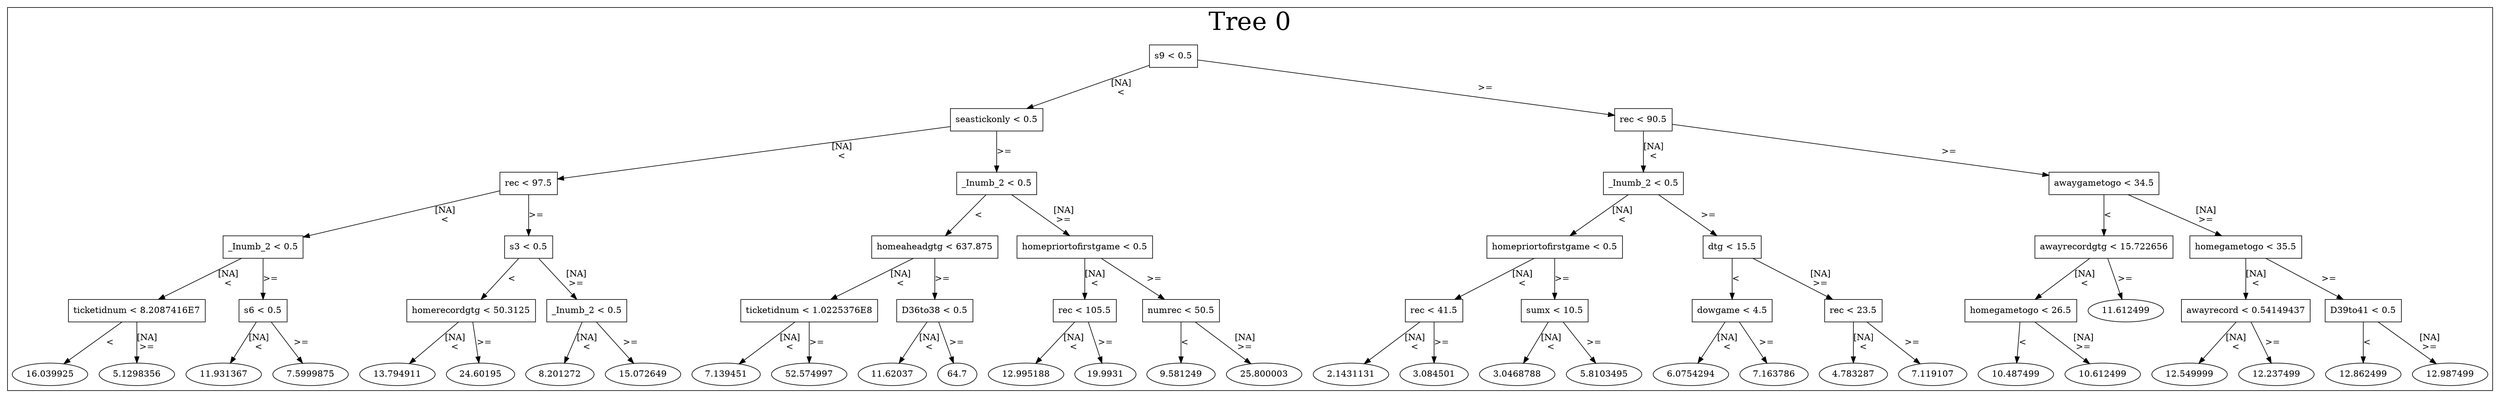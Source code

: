 /*
Generated by:
    http://https://github.com/h2oai/h2o-3/tree/master/h2o-genmodel/src/main/java/hex/genmodel/tools/PrintMojo.java
*/

/*
On a mac:

$ brew install graphviz
$ dot -Tpng file.gv -o file.png
$ open file.png
*/

digraph G {

subgraph cluster_0 {
/* Nodes */

/* Level 0 */
{
"SG_0_Node_0" [shape=box, fontsize=14, label="s9 < 0.5"]
}

/* Level 1 */
{
"SG_0_Node_1" [shape=box, fontsize=14, label="seastickonly < 0.5"]
"SG_0_Node_2" [shape=box, fontsize=14, label="rec < 90.5"]
}

/* Level 2 */
{
"SG_0_Node_3" [shape=box, fontsize=14, label="rec < 97.5"]
"SG_0_Node_4" [shape=box, fontsize=14, label="_Inumb_2 < 0.5"]
"SG_0_Node_5" [shape=box, fontsize=14, label="_Inumb_2 < 0.5"]
"SG_0_Node_6" [shape=box, fontsize=14, label="awaygametogo < 34.5"]
}

/* Level 3 */
{
"SG_0_Node_7" [shape=box, fontsize=14, label="_Inumb_2 < 0.5"]
"SG_0_Node_8" [shape=box, fontsize=14, label="s3 < 0.5"]
"SG_0_Node_9" [shape=box, fontsize=14, label="homeaheadgtg < 637.875"]
"SG_0_Node_10" [shape=box, fontsize=14, label="homepriortofirstgame < 0.5"]
"SG_0_Node_11" [shape=box, fontsize=14, label="homepriortofirstgame < 0.5"]
"SG_0_Node_12" [shape=box, fontsize=14, label="dtg < 15.5"]
"SG_0_Node_13" [shape=box, fontsize=14, label="awayrecordgtg < 15.722656"]
"SG_0_Node_14" [shape=box, fontsize=14, label="homegametogo < 35.5"]
}

/* Level 4 */
{
"SG_0_Node_15" [shape=box, fontsize=14, label="ticketidnum < 8.2087416E7"]
"SG_0_Node_16" [shape=box, fontsize=14, label="s6 < 0.5"]
"SG_0_Node_17" [shape=box, fontsize=14, label="homerecordgtg < 50.3125"]
"SG_0_Node_18" [shape=box, fontsize=14, label="_Inumb_2 < 0.5"]
"SG_0_Node_19" [shape=box, fontsize=14, label="ticketidnum < 1.0225376E8"]
"SG_0_Node_20" [shape=box, fontsize=14, label="D36to38 < 0.5"]
"SG_0_Node_21" [shape=box, fontsize=14, label="rec < 105.5"]
"SG_0_Node_22" [shape=box, fontsize=14, label="numrec < 50.5"]
"SG_0_Node_23" [shape=box, fontsize=14, label="rec < 41.5"]
"SG_0_Node_24" [shape=box, fontsize=14, label="sumx < 10.5"]
"SG_0_Node_25" [shape=box, fontsize=14, label="dowgame < 4.5"]
"SG_0_Node_26" [shape=box, fontsize=14, label="rec < 23.5"]
"SG_0_Node_27" [shape=box, fontsize=14, label="homegametogo < 26.5"]
"SG_0_Node_60" [fontsize=14, label="11.612499"]
"SG_0_Node_29" [shape=box, fontsize=14, label="awayrecord < 0.54149437"]
"SG_0_Node_30" [shape=box, fontsize=14, label="D39to41 < 0.5"]
}

/* Level 5 */
{
"SG_0_Node_61" [fontsize=14, label="16.039925"]
"SG_0_Node_62" [fontsize=14, label="5.1298356"]
"SG_0_Node_63" [fontsize=14, label="11.931367"]
"SG_0_Node_64" [fontsize=14, label="7.5999875"]
"SG_0_Node_65" [fontsize=14, label="13.794911"]
"SG_0_Node_66" [fontsize=14, label="24.60195"]
"SG_0_Node_67" [fontsize=14, label="8.201272"]
"SG_0_Node_68" [fontsize=14, label="15.072649"]
"SG_0_Node_69" [fontsize=14, label="7.139451"]
"SG_0_Node_70" [fontsize=14, label="52.574997"]
"SG_0_Node_71" [fontsize=14, label="11.62037"]
"SG_0_Node_72" [fontsize=14, label="64.7"]
"SG_0_Node_73" [fontsize=14, label="12.995188"]
"SG_0_Node_74" [fontsize=14, label="19.9931"]
"SG_0_Node_75" [fontsize=14, label="9.581249"]
"SG_0_Node_76" [fontsize=14, label="25.800003"]
"SG_0_Node_77" [fontsize=14, label="2.1431131"]
"SG_0_Node_78" [fontsize=14, label="3.084501"]
"SG_0_Node_79" [fontsize=14, label="3.0468788"]
"SG_0_Node_80" [fontsize=14, label="5.8103495"]
"SG_0_Node_81" [fontsize=14, label="6.0754294"]
"SG_0_Node_82" [fontsize=14, label="7.163786"]
"SG_0_Node_83" [fontsize=14, label="4.783287"]
"SG_0_Node_84" [fontsize=14, label="7.119107"]
"SG_0_Node_85" [fontsize=14, label="10.487499"]
"SG_0_Node_86" [fontsize=14, label="10.612499"]
"SG_0_Node_87" [fontsize=14, label="12.549999"]
"SG_0_Node_88" [fontsize=14, label="12.237499"]
"SG_0_Node_89" [fontsize=14, label="12.862499"]
"SG_0_Node_90" [fontsize=14, label="12.987499"]
}

/* Edges */
"SG_0_Node_0" -> "SG_0_Node_1" [fontsize=14, label="[NA]
<
"]
"SG_0_Node_0" -> "SG_0_Node_2" [fontsize=14, label=">=
"]
"SG_0_Node_2" -> "SG_0_Node_5" [fontsize=14, label="[NA]
<
"]
"SG_0_Node_2" -> "SG_0_Node_6" [fontsize=14, label=">=
"]
"SG_0_Node_6" -> "SG_0_Node_13" [fontsize=14, label="<
"]
"SG_0_Node_6" -> "SG_0_Node_14" [fontsize=14, label="[NA]
>=
"]
"SG_0_Node_14" -> "SG_0_Node_29" [fontsize=14, label="[NA]
<
"]
"SG_0_Node_14" -> "SG_0_Node_30" [fontsize=14, label=">=
"]
"SG_0_Node_30" -> "SG_0_Node_89" [fontsize=14, label="<
"]
"SG_0_Node_30" -> "SG_0_Node_90" [fontsize=14, label="[NA]
>=
"]
"SG_0_Node_29" -> "SG_0_Node_87" [fontsize=14, label="[NA]
<
"]
"SG_0_Node_29" -> "SG_0_Node_88" [fontsize=14, label=">=
"]
"SG_0_Node_13" -> "SG_0_Node_27" [fontsize=14, label="[NA]
<
"]
"SG_0_Node_13" -> "SG_0_Node_60" [fontsize=14, label=">=
"]
"SG_0_Node_27" -> "SG_0_Node_85" [fontsize=14, label="<
"]
"SG_0_Node_27" -> "SG_0_Node_86" [fontsize=14, label="[NA]
>=
"]
"SG_0_Node_5" -> "SG_0_Node_11" [fontsize=14, label="[NA]
<
"]
"SG_0_Node_5" -> "SG_0_Node_12" [fontsize=14, label=">=
"]
"SG_0_Node_12" -> "SG_0_Node_25" [fontsize=14, label="<
"]
"SG_0_Node_12" -> "SG_0_Node_26" [fontsize=14, label="[NA]
>=
"]
"SG_0_Node_26" -> "SG_0_Node_83" [fontsize=14, label="[NA]
<
"]
"SG_0_Node_26" -> "SG_0_Node_84" [fontsize=14, label=">=
"]
"SG_0_Node_25" -> "SG_0_Node_81" [fontsize=14, label="[NA]
<
"]
"SG_0_Node_25" -> "SG_0_Node_82" [fontsize=14, label=">=
"]
"SG_0_Node_11" -> "SG_0_Node_23" [fontsize=14, label="[NA]
<
"]
"SG_0_Node_11" -> "SG_0_Node_24" [fontsize=14, label=">=
"]
"SG_0_Node_24" -> "SG_0_Node_79" [fontsize=14, label="[NA]
<
"]
"SG_0_Node_24" -> "SG_0_Node_80" [fontsize=14, label=">=
"]
"SG_0_Node_23" -> "SG_0_Node_77" [fontsize=14, label="[NA]
<
"]
"SG_0_Node_23" -> "SG_0_Node_78" [fontsize=14, label=">=
"]
"SG_0_Node_1" -> "SG_0_Node_3" [fontsize=14, label="[NA]
<
"]
"SG_0_Node_1" -> "SG_0_Node_4" [fontsize=14, label=">=
"]
"SG_0_Node_4" -> "SG_0_Node_9" [fontsize=14, label="<
"]
"SG_0_Node_4" -> "SG_0_Node_10" [fontsize=14, label="[NA]
>=
"]
"SG_0_Node_10" -> "SG_0_Node_21" [fontsize=14, label="[NA]
<
"]
"SG_0_Node_10" -> "SG_0_Node_22" [fontsize=14, label=">=
"]
"SG_0_Node_22" -> "SG_0_Node_75" [fontsize=14, label="<
"]
"SG_0_Node_22" -> "SG_0_Node_76" [fontsize=14, label="[NA]
>=
"]
"SG_0_Node_21" -> "SG_0_Node_73" [fontsize=14, label="[NA]
<
"]
"SG_0_Node_21" -> "SG_0_Node_74" [fontsize=14, label=">=
"]
"SG_0_Node_9" -> "SG_0_Node_19" [fontsize=14, label="[NA]
<
"]
"SG_0_Node_9" -> "SG_0_Node_20" [fontsize=14, label=">=
"]
"SG_0_Node_20" -> "SG_0_Node_71" [fontsize=14, label="[NA]
<
"]
"SG_0_Node_20" -> "SG_0_Node_72" [fontsize=14, label=">=
"]
"SG_0_Node_19" -> "SG_0_Node_69" [fontsize=14, label="[NA]
<
"]
"SG_0_Node_19" -> "SG_0_Node_70" [fontsize=14, label=">=
"]
"SG_0_Node_3" -> "SG_0_Node_7" [fontsize=14, label="[NA]
<
"]
"SG_0_Node_3" -> "SG_0_Node_8" [fontsize=14, label=">=
"]
"SG_0_Node_8" -> "SG_0_Node_17" [fontsize=14, label="<
"]
"SG_0_Node_8" -> "SG_0_Node_18" [fontsize=14, label="[NA]
>=
"]
"SG_0_Node_18" -> "SG_0_Node_67" [fontsize=14, label="[NA]
<
"]
"SG_0_Node_18" -> "SG_0_Node_68" [fontsize=14, label=">=
"]
"SG_0_Node_17" -> "SG_0_Node_65" [fontsize=14, label="[NA]
<
"]
"SG_0_Node_17" -> "SG_0_Node_66" [fontsize=14, label=">=
"]
"SG_0_Node_7" -> "SG_0_Node_15" [fontsize=14, label="[NA]
<
"]
"SG_0_Node_7" -> "SG_0_Node_16" [fontsize=14, label=">=
"]
"SG_0_Node_16" -> "SG_0_Node_63" [fontsize=14, label="[NA]
<
"]
"SG_0_Node_16" -> "SG_0_Node_64" [fontsize=14, label=">=
"]
"SG_0_Node_15" -> "SG_0_Node_61" [fontsize=14, label="<
"]
"SG_0_Node_15" -> "SG_0_Node_62" [fontsize=14, label="[NA]
>=
"]

fontsize=40
label="Tree 0"
}

}

